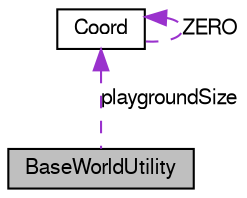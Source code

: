 digraph G
{
  edge [fontname="FreeSans",fontsize="10",labelfontname="FreeSans",labelfontsize="10"];
  node [fontname="FreeSans",fontsize="10",shape=record];
  Node1 [label="BaseWorldUtility",height=0.2,width=0.4,color="black", fillcolor="grey75", style="filled" fontcolor="black"];
  Node2 -> Node1 [dir=back,color="darkorchid3",fontsize="10",style="dashed",label="playgroundSize",fontname="FreeSans"];
  Node2 [label="Coord",height=0.2,width=0.4,color="black", fillcolor="white", style="filled",URL="$a00062.html",tooltip="Class for storing 3D coordinates."];
  Node2 -> Node2 [dir=back,color="darkorchid3",fontsize="10",style="dashed",label="ZERO",fontname="FreeSans"];
}
